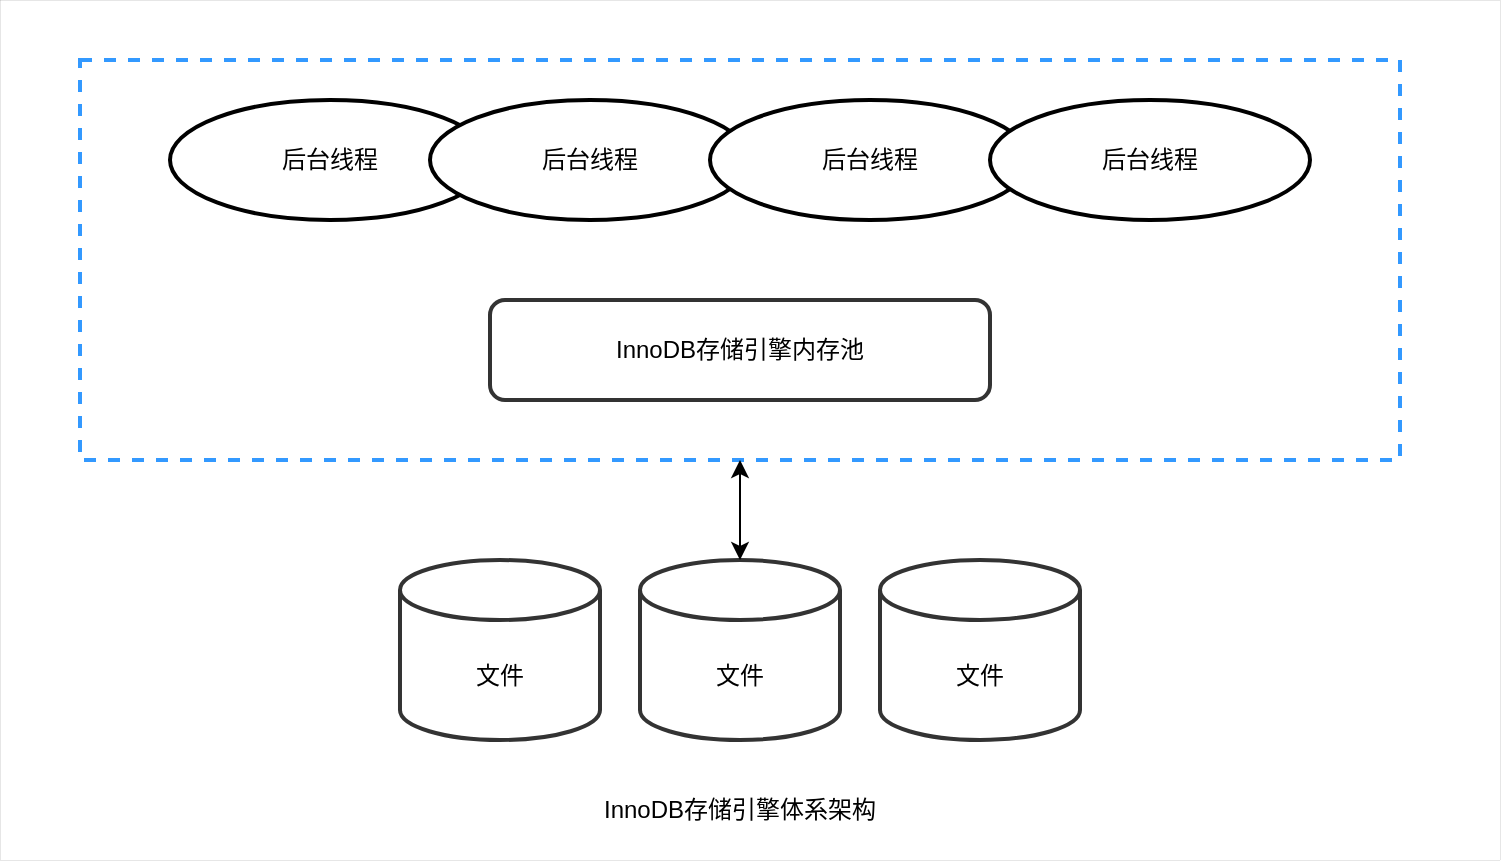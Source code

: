 <mxfile version="15.7.3" type="device"><diagram id="paY0Bs2hZiZO31T_zRbD" name="Page-1"><mxGraphModel dx="1230" dy="635" grid="1" gridSize="10" guides="1" tooltips="1" connect="1" arrows="1" fold="1" page="1" pageScale="1" pageWidth="827" pageHeight="1169" math="0" shadow="0"><root><mxCell id="0"/><mxCell id="1" parent="0"/><mxCell id="sZdyEo9rYiLeU3AWSUgf-1" value="" style="rounded=0;whiteSpace=wrap;html=1;movable=1;resizable=1;rotatable=1;deletable=1;editable=1;connectable=1;strokeWidth=0;" vertex="1" parent="1"><mxGeometry x="40" y="90" width="750" height="430" as="geometry"/></mxCell><mxCell id="sZdyEo9rYiLeU3AWSUgf-6" value="" style="rounded=0;whiteSpace=wrap;html=1;dashed=1;strokeColor=#3399FF;strokeWidth=2;" vertex="1" parent="1"><mxGeometry x="80" y="120" width="660" height="200" as="geometry"/></mxCell><mxCell id="sZdyEo9rYiLeU3AWSUgf-2" value="后台线程" style="ellipse;whiteSpace=wrap;html=1;strokeWidth=2;" vertex="1" parent="1"><mxGeometry x="125" y="140" width="160" height="60" as="geometry"/></mxCell><mxCell id="sZdyEo9rYiLeU3AWSUgf-3" value="后台线程" style="ellipse;whiteSpace=wrap;html=1;strokeWidth=2;" vertex="1" parent="1"><mxGeometry x="255" y="140" width="160" height="60" as="geometry"/></mxCell><mxCell id="sZdyEo9rYiLeU3AWSUgf-4" value="后台线程" style="ellipse;whiteSpace=wrap;html=1;strokeWidth=2;" vertex="1" parent="1"><mxGeometry x="395" y="140" width="160" height="60" as="geometry"/></mxCell><mxCell id="sZdyEo9rYiLeU3AWSUgf-5" value="后台线程" style="ellipse;whiteSpace=wrap;html=1;strokeWidth=2;" vertex="1" parent="1"><mxGeometry x="535" y="140" width="160" height="60" as="geometry"/></mxCell><mxCell id="sZdyEo9rYiLeU3AWSUgf-7" value="InnoDB存储引擎内存池" style="rounded=1;whiteSpace=wrap;html=1;strokeColor=#333333;strokeWidth=2;" vertex="1" parent="1"><mxGeometry x="285" y="240" width="250" height="50" as="geometry"/></mxCell><mxCell id="sZdyEo9rYiLeU3AWSUgf-9" style="edgeStyle=orthogonalEdgeStyle;rounded=0;orthogonalLoop=1;jettySize=auto;html=1;exitX=0.5;exitY=1;exitDx=0;exitDy=0;" edge="1" parent="1" source="sZdyEo9rYiLeU3AWSUgf-6" target="sZdyEo9rYiLeU3AWSUgf-6"><mxGeometry relative="1" as="geometry"/></mxCell><mxCell id="sZdyEo9rYiLeU3AWSUgf-10" style="edgeStyle=orthogonalEdgeStyle;rounded=0;orthogonalLoop=1;jettySize=auto;html=1;exitX=0.5;exitY=1;exitDx=0;exitDy=0;" edge="1" parent="1" source="sZdyEo9rYiLeU3AWSUgf-6" target="sZdyEo9rYiLeU3AWSUgf-6"><mxGeometry relative="1" as="geometry"/></mxCell><mxCell id="sZdyEo9rYiLeU3AWSUgf-11" value="文件" style="shape=cylinder3;whiteSpace=wrap;html=1;boundedLbl=1;backgroundOutline=1;size=15;strokeColor=#333333;strokeWidth=2;" vertex="1" parent="1"><mxGeometry x="240" y="370" width="100" height="90" as="geometry"/></mxCell><mxCell id="sZdyEo9rYiLeU3AWSUgf-13" value="文件" style="shape=cylinder3;whiteSpace=wrap;html=1;boundedLbl=1;backgroundOutline=1;size=15;strokeColor=#333333;strokeWidth=2;" vertex="1" parent="1"><mxGeometry x="360" y="370" width="100" height="90" as="geometry"/></mxCell><mxCell id="sZdyEo9rYiLeU3AWSUgf-14" value="文件" style="shape=cylinder3;whiteSpace=wrap;html=1;boundedLbl=1;backgroundOutline=1;size=15;strokeColor=#333333;strokeWidth=2;" vertex="1" parent="1"><mxGeometry x="480" y="370" width="100" height="90" as="geometry"/></mxCell><mxCell id="sZdyEo9rYiLeU3AWSUgf-16" value="" style="endArrow=classic;startArrow=classic;html=1;rounded=0;entryX=0.5;entryY=1;entryDx=0;entryDy=0;exitX=0.5;exitY=0;exitDx=0;exitDy=0;exitPerimeter=0;" edge="1" parent="1" source="sZdyEo9rYiLeU3AWSUgf-13" target="sZdyEo9rYiLeU3AWSUgf-6"><mxGeometry width="50" height="50" relative="1" as="geometry"><mxPoint x="370" y="370" as="sourcePoint"/><mxPoint x="420" y="320" as="targetPoint"/></mxGeometry></mxCell><mxCell id="sZdyEo9rYiLeU3AWSUgf-17" value="InnoDB存储引擎体系架构" style="text;html=1;strokeColor=none;fillColor=none;align=center;verticalAlign=middle;whiteSpace=wrap;rounded=0;fontSize=12;" vertex="1" parent="1"><mxGeometry x="320" y="480" width="180" height="30" as="geometry"/></mxCell></root></mxGraphModel></diagram></mxfile>